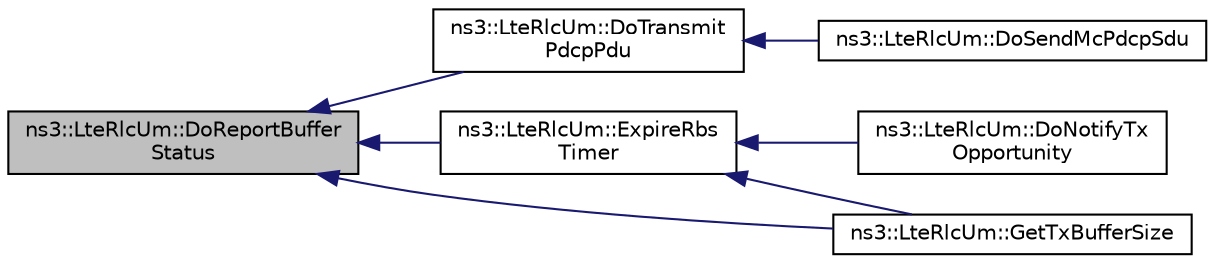 digraph "ns3::LteRlcUm::DoReportBufferStatus"
{
  edge [fontname="Helvetica",fontsize="10",labelfontname="Helvetica",labelfontsize="10"];
  node [fontname="Helvetica",fontsize="10",shape=record];
  rankdir="LR";
  Node1 [label="ns3::LteRlcUm::DoReportBuffer\lStatus",height=0.2,width=0.4,color="black", fillcolor="grey75", style="filled", fontcolor="black"];
  Node1 -> Node2 [dir="back",color="midnightblue",fontsize="10",style="solid"];
  Node2 [label="ns3::LteRlcUm::DoTransmit\lPdcpPdu",height=0.2,width=0.4,color="black", fillcolor="white", style="filled",URL="$db/d49/classns3_1_1LteRlcUm.html#ac7e23317792e8464ac9feafdcd7e1f74"];
  Node2 -> Node3 [dir="back",color="midnightblue",fontsize="10",style="solid"];
  Node3 [label="ns3::LteRlcUm::DoSendMcPdcpSdu",height=0.2,width=0.4,color="black", fillcolor="white", style="filled",URL="$db/d49/classns3_1_1LteRlcUm.html#a50ee369eab559444208977e53b926027"];
  Node1 -> Node4 [dir="back",color="midnightblue",fontsize="10",style="solid"];
  Node4 [label="ns3::LteRlcUm::ExpireRbs\lTimer",height=0.2,width=0.4,color="black", fillcolor="white", style="filled",URL="$db/d49/classns3_1_1LteRlcUm.html#aaec66683c9a4e4b40965f0d85a3ce338"];
  Node4 -> Node5 [dir="back",color="midnightblue",fontsize="10",style="solid"];
  Node5 [label="ns3::LteRlcUm::DoNotifyTx\lOpportunity",height=0.2,width=0.4,color="black", fillcolor="white", style="filled",URL="$db/d49/classns3_1_1LteRlcUm.html#a54a1abae2b97a8a060bc42b6abbf3af4"];
  Node4 -> Node6 [dir="back",color="midnightblue",fontsize="10",style="solid"];
  Node6 [label="ns3::LteRlcUm::GetTxBufferSize",height=0.2,width=0.4,color="black", fillcolor="white", style="filled",URL="$db/d49/classns3_1_1LteRlcUm.html#aa88fc55de6c2f858e0e2952131899afc"];
  Node1 -> Node6 [dir="back",color="midnightblue",fontsize="10",style="solid"];
}
